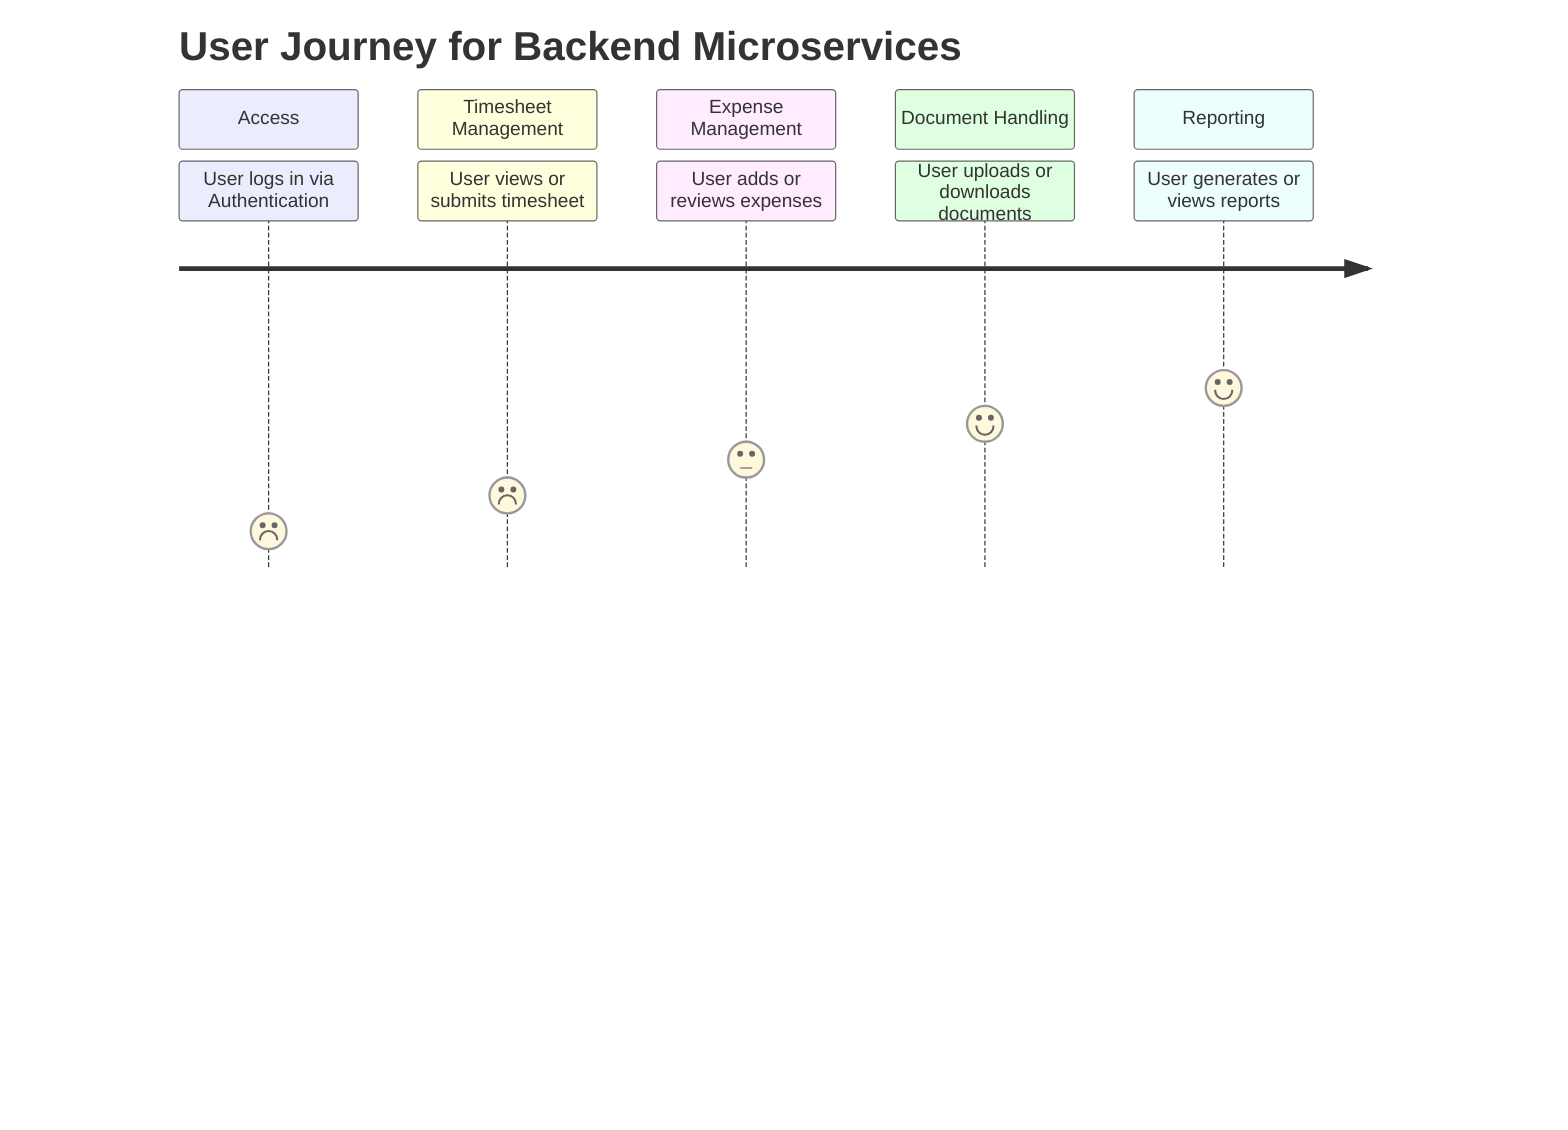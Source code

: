 ---
query: Based on the services help to prepare the user journey
references:
  - "File: /backend"
generationTime: 2025-10-29T10:05:01.540Z
---
journey
    title User Journey for Backend Microservices
    section Access
      User logs in via Authentication: 1
    section Timesheet Management
      User views or submits timesheet: 2
    section Expense Management
      User adds or reviews expenses: 3
    section Document Handling
      User uploads or downloads documents: 4
    section Reporting
      User generates or views reports: 5